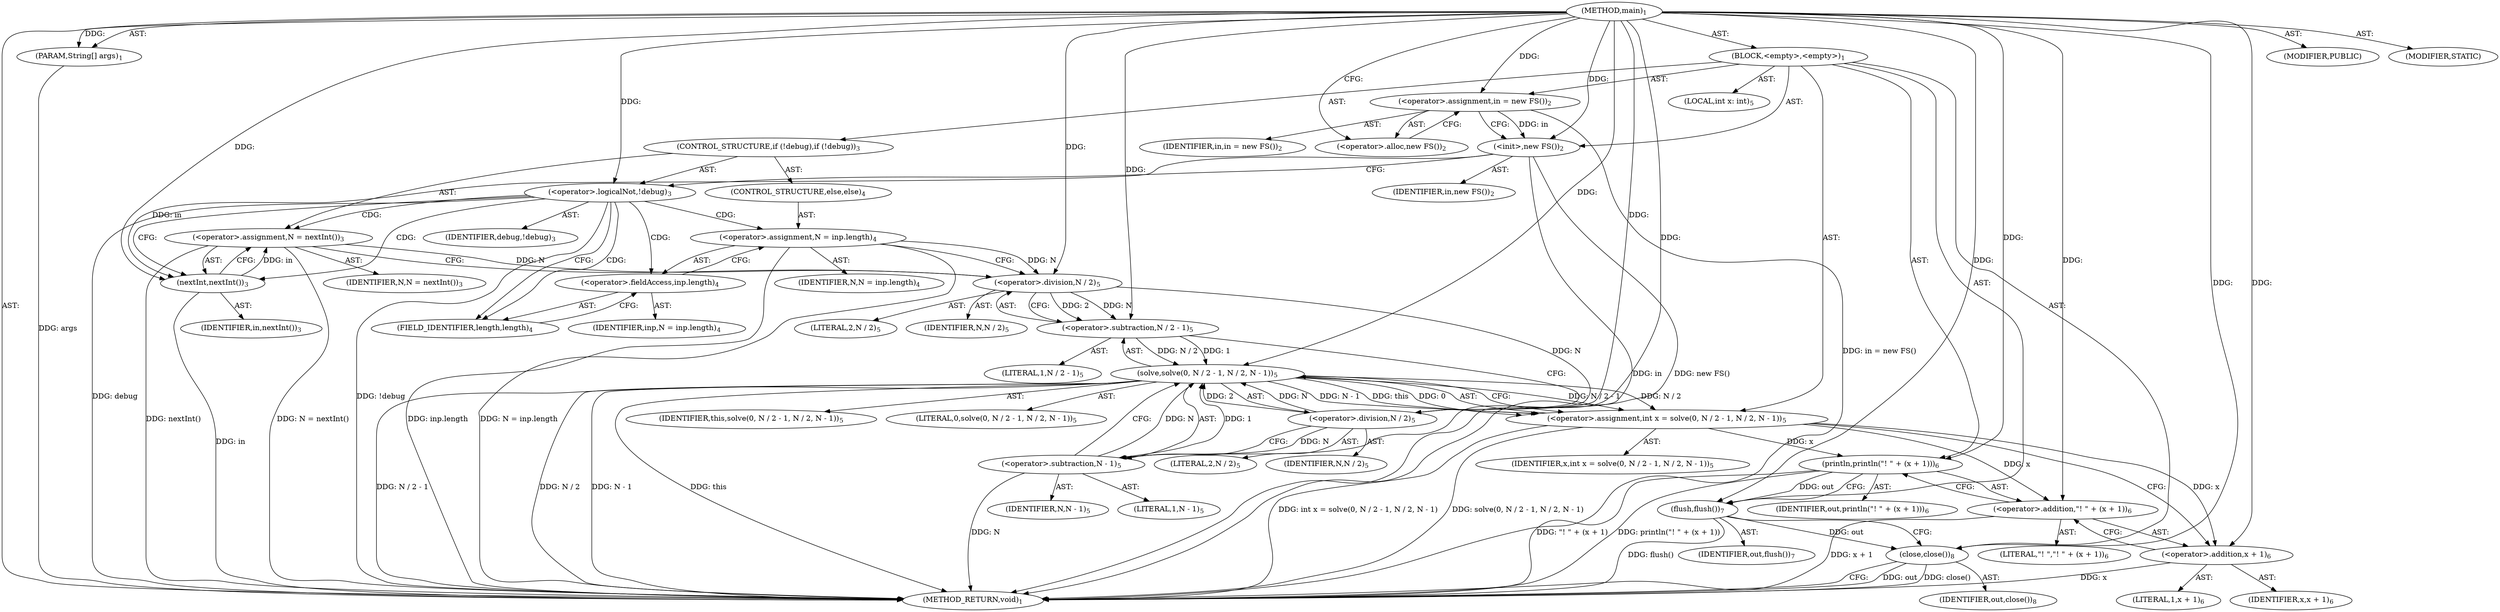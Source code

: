 digraph "main" {  
"17" [label = <(METHOD,main)<SUB>1</SUB>> ]
"18" [label = <(PARAM,String[] args)<SUB>1</SUB>> ]
"19" [label = <(BLOCK,&lt;empty&gt;,&lt;empty&gt;)<SUB>1</SUB>> ]
"20" [label = <(&lt;operator&gt;.assignment,in = new FS())<SUB>2</SUB>> ]
"21" [label = <(IDENTIFIER,in,in = new FS())<SUB>2</SUB>> ]
"22" [label = <(&lt;operator&gt;.alloc,new FS())<SUB>2</SUB>> ]
"23" [label = <(&lt;init&gt;,new FS())<SUB>2</SUB>> ]
"24" [label = <(IDENTIFIER,in,new FS())<SUB>2</SUB>> ]
"25" [label = <(CONTROL_STRUCTURE,if (!debug),if (!debug))<SUB>3</SUB>> ]
"26" [label = <(&lt;operator&gt;.logicalNot,!debug)<SUB>3</SUB>> ]
"27" [label = <(IDENTIFIER,debug,!debug)<SUB>3</SUB>> ]
"28" [label = <(&lt;operator&gt;.assignment,N = nextInt())<SUB>3</SUB>> ]
"29" [label = <(IDENTIFIER,N,N = nextInt())<SUB>3</SUB>> ]
"30" [label = <(nextInt,nextInt())<SUB>3</SUB>> ]
"31" [label = <(IDENTIFIER,in,nextInt())<SUB>3</SUB>> ]
"32" [label = <(CONTROL_STRUCTURE,else,else)<SUB>4</SUB>> ]
"33" [label = <(&lt;operator&gt;.assignment,N = inp.length)<SUB>4</SUB>> ]
"34" [label = <(IDENTIFIER,N,N = inp.length)<SUB>4</SUB>> ]
"35" [label = <(&lt;operator&gt;.fieldAccess,inp.length)<SUB>4</SUB>> ]
"36" [label = <(IDENTIFIER,inp,N = inp.length)<SUB>4</SUB>> ]
"37" [label = <(FIELD_IDENTIFIER,length,length)<SUB>4</SUB>> ]
"38" [label = <(LOCAL,int x: int)<SUB>5</SUB>> ]
"39" [label = <(&lt;operator&gt;.assignment,int x = solve(0, N / 2 - 1, N / 2, N - 1))<SUB>5</SUB>> ]
"40" [label = <(IDENTIFIER,x,int x = solve(0, N / 2 - 1, N / 2, N - 1))<SUB>5</SUB>> ]
"41" [label = <(solve,solve(0, N / 2 - 1, N / 2, N - 1))<SUB>5</SUB>> ]
"42" [label = <(IDENTIFIER,this,solve(0, N / 2 - 1, N / 2, N - 1))<SUB>5</SUB>> ]
"43" [label = <(LITERAL,0,solve(0, N / 2 - 1, N / 2, N - 1))<SUB>5</SUB>> ]
"44" [label = <(&lt;operator&gt;.subtraction,N / 2 - 1)<SUB>5</SUB>> ]
"45" [label = <(&lt;operator&gt;.division,N / 2)<SUB>5</SUB>> ]
"46" [label = <(IDENTIFIER,N,N / 2)<SUB>5</SUB>> ]
"47" [label = <(LITERAL,2,N / 2)<SUB>5</SUB>> ]
"48" [label = <(LITERAL,1,N / 2 - 1)<SUB>5</SUB>> ]
"49" [label = <(&lt;operator&gt;.division,N / 2)<SUB>5</SUB>> ]
"50" [label = <(IDENTIFIER,N,N / 2)<SUB>5</SUB>> ]
"51" [label = <(LITERAL,2,N / 2)<SUB>5</SUB>> ]
"52" [label = <(&lt;operator&gt;.subtraction,N - 1)<SUB>5</SUB>> ]
"53" [label = <(IDENTIFIER,N,N - 1)<SUB>5</SUB>> ]
"54" [label = <(LITERAL,1,N - 1)<SUB>5</SUB>> ]
"55" [label = <(println,println(&quot;! &quot; + (x + 1)))<SUB>6</SUB>> ]
"56" [label = <(IDENTIFIER,out,println(&quot;! &quot; + (x + 1)))<SUB>6</SUB>> ]
"57" [label = <(&lt;operator&gt;.addition,&quot;! &quot; + (x + 1))<SUB>6</SUB>> ]
"58" [label = <(LITERAL,&quot;! &quot;,&quot;! &quot; + (x + 1))<SUB>6</SUB>> ]
"59" [label = <(&lt;operator&gt;.addition,x + 1)<SUB>6</SUB>> ]
"60" [label = <(IDENTIFIER,x,x + 1)<SUB>6</SUB>> ]
"61" [label = <(LITERAL,1,x + 1)<SUB>6</SUB>> ]
"62" [label = <(flush,flush())<SUB>7</SUB>> ]
"63" [label = <(IDENTIFIER,out,flush())<SUB>7</SUB>> ]
"64" [label = <(close,close())<SUB>8</SUB>> ]
"65" [label = <(IDENTIFIER,out,close())<SUB>8</SUB>> ]
"66" [label = <(MODIFIER,PUBLIC)> ]
"67" [label = <(MODIFIER,STATIC)> ]
"68" [label = <(METHOD_RETURN,void)<SUB>1</SUB>> ]
  "17" -> "18"  [ label = "AST: "] 
  "17" -> "19"  [ label = "AST: "] 
  "17" -> "66"  [ label = "AST: "] 
  "17" -> "67"  [ label = "AST: "] 
  "17" -> "68"  [ label = "AST: "] 
  "19" -> "20"  [ label = "AST: "] 
  "19" -> "23"  [ label = "AST: "] 
  "19" -> "25"  [ label = "AST: "] 
  "19" -> "38"  [ label = "AST: "] 
  "19" -> "39"  [ label = "AST: "] 
  "19" -> "55"  [ label = "AST: "] 
  "19" -> "62"  [ label = "AST: "] 
  "19" -> "64"  [ label = "AST: "] 
  "20" -> "21"  [ label = "AST: "] 
  "20" -> "22"  [ label = "AST: "] 
  "23" -> "24"  [ label = "AST: "] 
  "25" -> "26"  [ label = "AST: "] 
  "25" -> "28"  [ label = "AST: "] 
  "25" -> "32"  [ label = "AST: "] 
  "26" -> "27"  [ label = "AST: "] 
  "28" -> "29"  [ label = "AST: "] 
  "28" -> "30"  [ label = "AST: "] 
  "30" -> "31"  [ label = "AST: "] 
  "32" -> "33"  [ label = "AST: "] 
  "33" -> "34"  [ label = "AST: "] 
  "33" -> "35"  [ label = "AST: "] 
  "35" -> "36"  [ label = "AST: "] 
  "35" -> "37"  [ label = "AST: "] 
  "39" -> "40"  [ label = "AST: "] 
  "39" -> "41"  [ label = "AST: "] 
  "41" -> "42"  [ label = "AST: "] 
  "41" -> "43"  [ label = "AST: "] 
  "41" -> "44"  [ label = "AST: "] 
  "41" -> "49"  [ label = "AST: "] 
  "41" -> "52"  [ label = "AST: "] 
  "44" -> "45"  [ label = "AST: "] 
  "44" -> "48"  [ label = "AST: "] 
  "45" -> "46"  [ label = "AST: "] 
  "45" -> "47"  [ label = "AST: "] 
  "49" -> "50"  [ label = "AST: "] 
  "49" -> "51"  [ label = "AST: "] 
  "52" -> "53"  [ label = "AST: "] 
  "52" -> "54"  [ label = "AST: "] 
  "55" -> "56"  [ label = "AST: "] 
  "55" -> "57"  [ label = "AST: "] 
  "57" -> "58"  [ label = "AST: "] 
  "57" -> "59"  [ label = "AST: "] 
  "59" -> "60"  [ label = "AST: "] 
  "59" -> "61"  [ label = "AST: "] 
  "62" -> "63"  [ label = "AST: "] 
  "64" -> "65"  [ label = "AST: "] 
  "20" -> "23"  [ label = "CFG: "] 
  "23" -> "26"  [ label = "CFG: "] 
  "39" -> "59"  [ label = "CFG: "] 
  "55" -> "62"  [ label = "CFG: "] 
  "62" -> "64"  [ label = "CFG: "] 
  "64" -> "68"  [ label = "CFG: "] 
  "22" -> "20"  [ label = "CFG: "] 
  "26" -> "30"  [ label = "CFG: "] 
  "26" -> "37"  [ label = "CFG: "] 
  "28" -> "45"  [ label = "CFG: "] 
  "41" -> "39"  [ label = "CFG: "] 
  "57" -> "55"  [ label = "CFG: "] 
  "30" -> "28"  [ label = "CFG: "] 
  "33" -> "45"  [ label = "CFG: "] 
  "44" -> "49"  [ label = "CFG: "] 
  "49" -> "52"  [ label = "CFG: "] 
  "52" -> "41"  [ label = "CFG: "] 
  "59" -> "57"  [ label = "CFG: "] 
  "35" -> "33"  [ label = "CFG: "] 
  "45" -> "44"  [ label = "CFG: "] 
  "37" -> "35"  [ label = "CFG: "] 
  "17" -> "22"  [ label = "CFG: "] 
  "18" -> "68"  [ label = "DDG: args"] 
  "20" -> "68"  [ label = "DDG: in = new FS()"] 
  "23" -> "68"  [ label = "DDG: in"] 
  "23" -> "68"  [ label = "DDG: new FS()"] 
  "26" -> "68"  [ label = "DDG: !debug"] 
  "33" -> "68"  [ label = "DDG: inp.length"] 
  "33" -> "68"  [ label = "DDG: N = inp.length"] 
  "30" -> "68"  [ label = "DDG: in"] 
  "28" -> "68"  [ label = "DDG: nextInt()"] 
  "28" -> "68"  [ label = "DDG: N = nextInt()"] 
  "41" -> "68"  [ label = "DDG: N / 2 - 1"] 
  "41" -> "68"  [ label = "DDG: N / 2"] 
  "52" -> "68"  [ label = "DDG: N"] 
  "41" -> "68"  [ label = "DDG: N - 1"] 
  "39" -> "68"  [ label = "DDG: solve(0, N / 2 - 1, N / 2, N - 1)"] 
  "39" -> "68"  [ label = "DDG: int x = solve(0, N / 2 - 1, N / 2, N - 1)"] 
  "59" -> "68"  [ label = "DDG: x"] 
  "57" -> "68"  [ label = "DDG: x + 1"] 
  "55" -> "68"  [ label = "DDG: &quot;! &quot; + (x + 1)"] 
  "55" -> "68"  [ label = "DDG: println(&quot;! &quot; + (x + 1))"] 
  "62" -> "68"  [ label = "DDG: flush()"] 
  "64" -> "68"  [ label = "DDG: out"] 
  "64" -> "68"  [ label = "DDG: close()"] 
  "26" -> "68"  [ label = "DDG: debug"] 
  "41" -> "68"  [ label = "DDG: this"] 
  "17" -> "18"  [ label = "DDG: "] 
  "17" -> "20"  [ label = "DDG: "] 
  "41" -> "39"  [ label = "DDG: N / 2 - 1"] 
  "41" -> "39"  [ label = "DDG: N / 2"] 
  "41" -> "39"  [ label = "DDG: N - 1"] 
  "41" -> "39"  [ label = "DDG: this"] 
  "41" -> "39"  [ label = "DDG: 0"] 
  "20" -> "23"  [ label = "DDG: in"] 
  "17" -> "23"  [ label = "DDG: "] 
  "30" -> "28"  [ label = "DDG: in"] 
  "17" -> "55"  [ label = "DDG: "] 
  "39" -> "55"  [ label = "DDG: x"] 
  "55" -> "62"  [ label = "DDG: out"] 
  "17" -> "62"  [ label = "DDG: "] 
  "62" -> "64"  [ label = "DDG: out"] 
  "17" -> "64"  [ label = "DDG: "] 
  "17" -> "26"  [ label = "DDG: "] 
  "17" -> "41"  [ label = "DDG: "] 
  "44" -> "41"  [ label = "DDG: N / 2"] 
  "44" -> "41"  [ label = "DDG: 1"] 
  "49" -> "41"  [ label = "DDG: N"] 
  "49" -> "41"  [ label = "DDG: 2"] 
  "52" -> "41"  [ label = "DDG: N"] 
  "52" -> "41"  [ label = "DDG: 1"] 
  "17" -> "57"  [ label = "DDG: "] 
  "39" -> "57"  [ label = "DDG: x"] 
  "23" -> "30"  [ label = "DDG: in"] 
  "17" -> "30"  [ label = "DDG: "] 
  "45" -> "44"  [ label = "DDG: N"] 
  "45" -> "44"  [ label = "DDG: 2"] 
  "17" -> "44"  [ label = "DDG: "] 
  "45" -> "49"  [ label = "DDG: N"] 
  "17" -> "49"  [ label = "DDG: "] 
  "49" -> "52"  [ label = "DDG: N"] 
  "17" -> "52"  [ label = "DDG: "] 
  "39" -> "59"  [ label = "DDG: x"] 
  "17" -> "59"  [ label = "DDG: "] 
  "33" -> "45"  [ label = "DDG: N"] 
  "28" -> "45"  [ label = "DDG: N"] 
  "17" -> "45"  [ label = "DDG: "] 
  "26" -> "30"  [ label = "CDG: "] 
  "26" -> "33"  [ label = "CDG: "] 
  "26" -> "28"  [ label = "CDG: "] 
  "26" -> "35"  [ label = "CDG: "] 
  "26" -> "37"  [ label = "CDG: "] 
}
